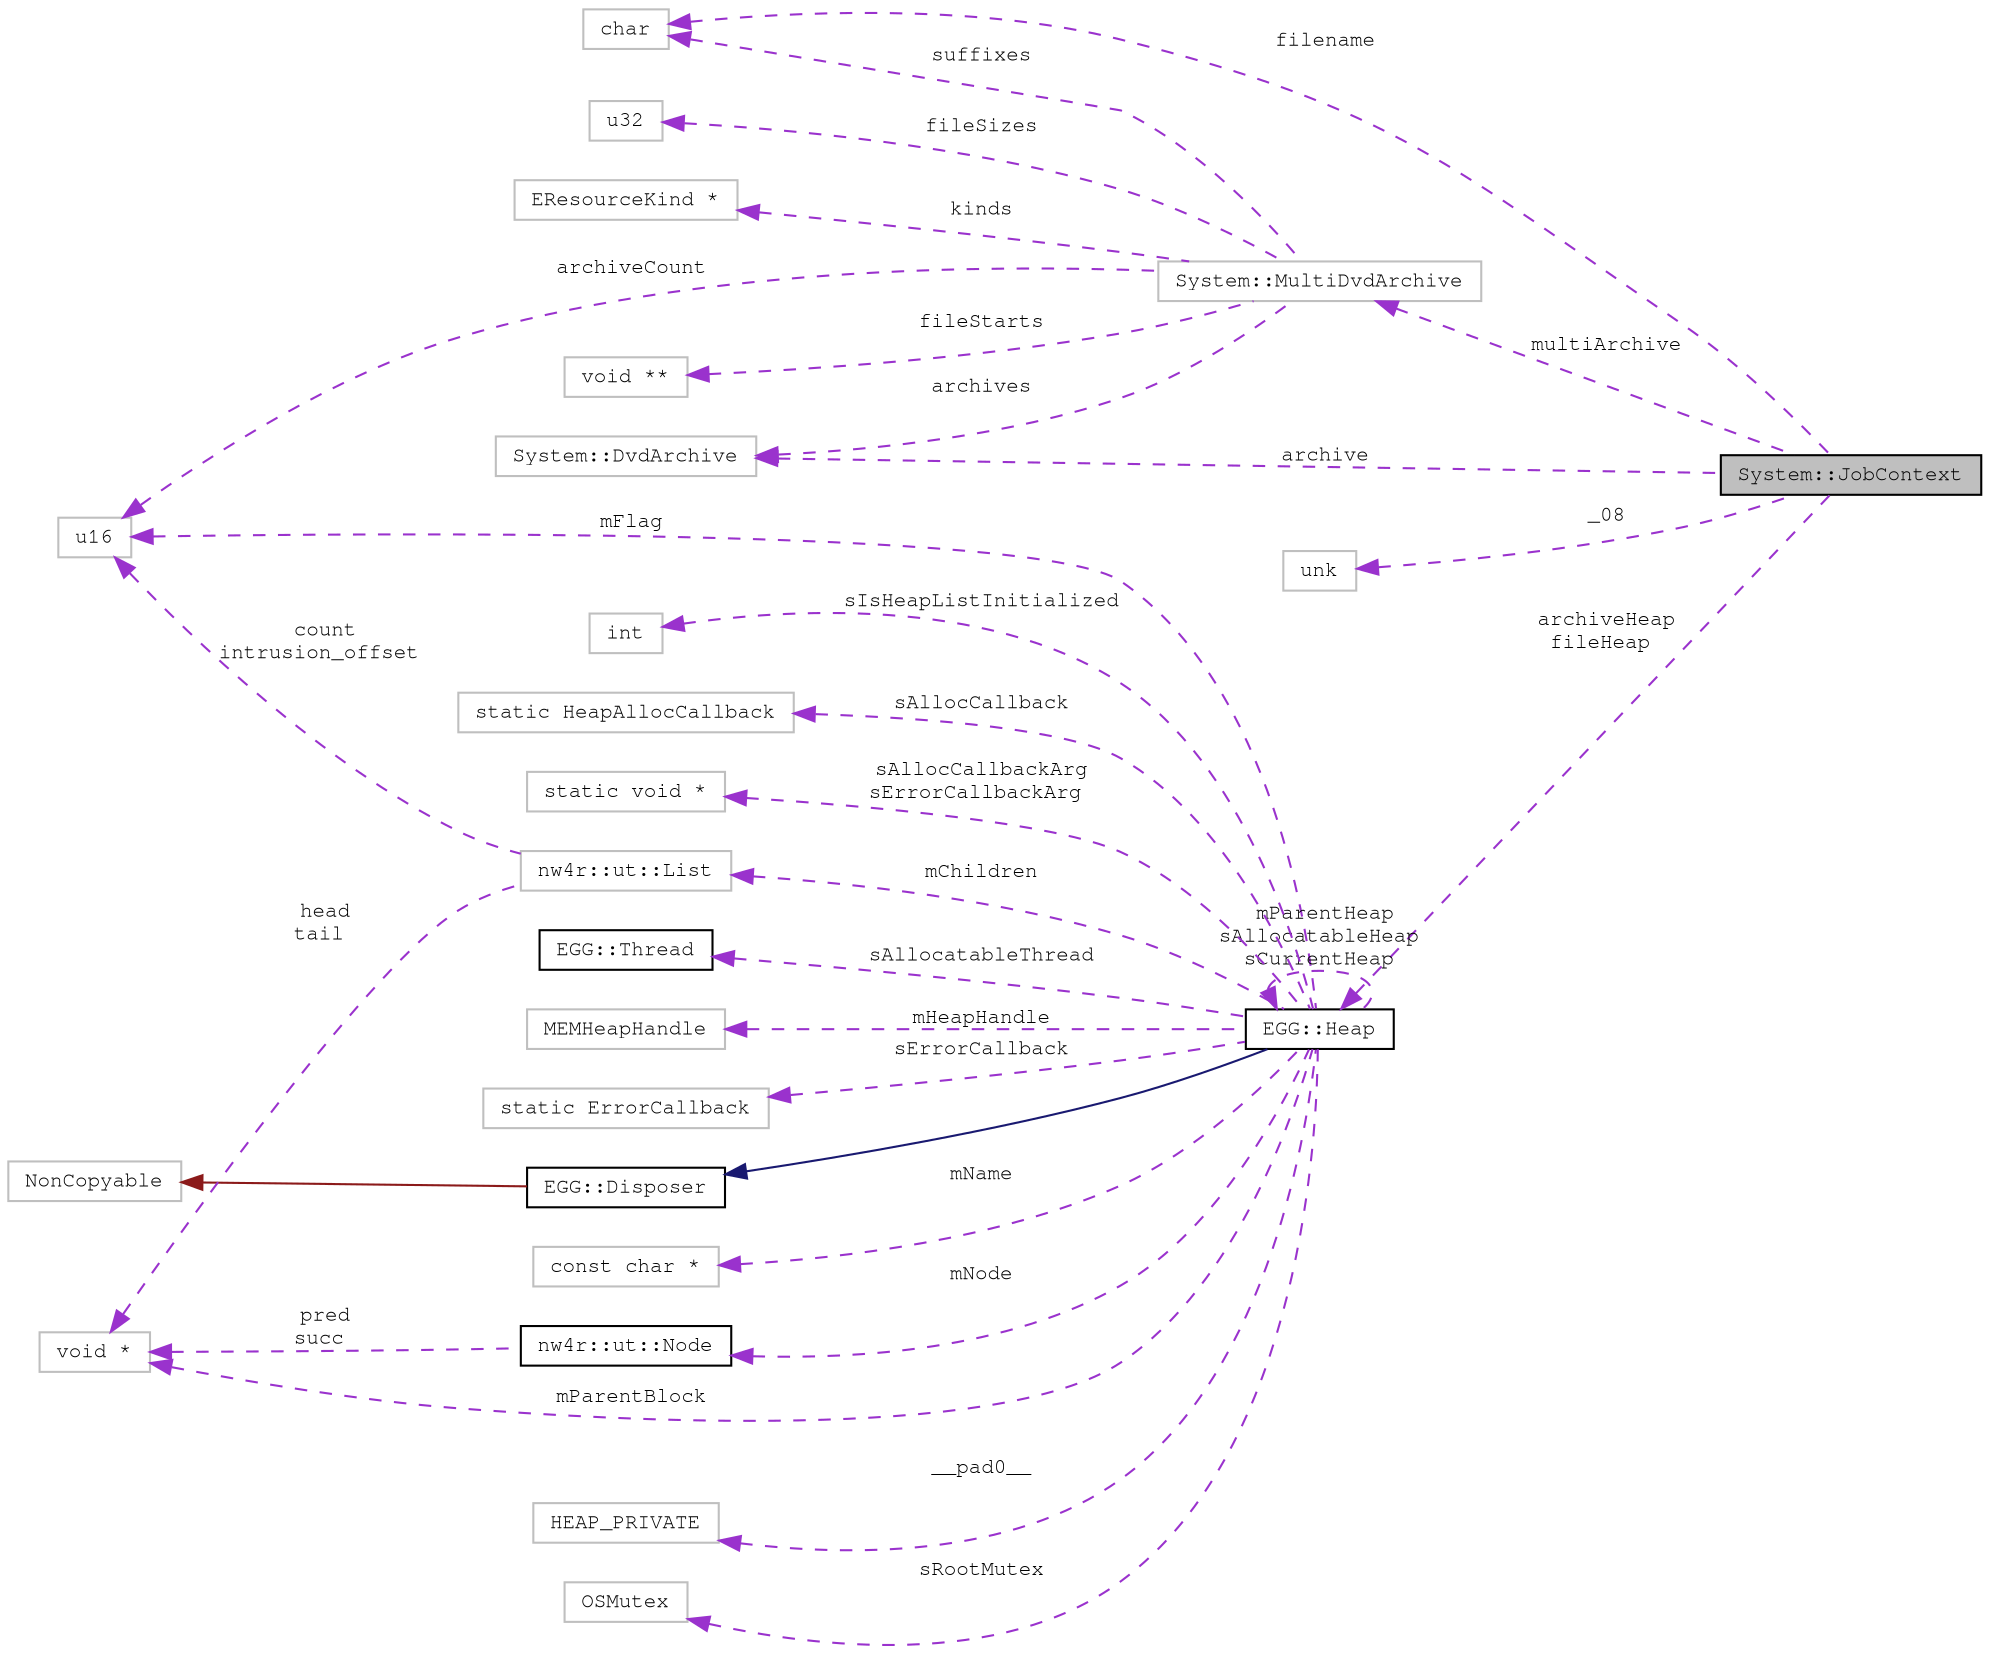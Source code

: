 digraph "System::JobContext"
{
 // LATEX_PDF_SIZE
  edge [fontname="FreeMono",fontsize="10",labelfontname="FreeMono",labelfontsize="10"];
  node [fontname="FreeMono",fontsize="10",shape=record];
  rankdir="LR";
  Node1 [label="System::JobContext",height=0.2,width=0.4,color="black", fillcolor="grey75", style="filled", fontcolor="black",tooltip=" "];
  Node2 -> Node1 [dir="back",color="darkorchid3",fontsize="10",style="dashed",label=" multiArchive" ,fontname="FreeMono"];
  Node2 [label="System::MultiDvdArchive",height=0.2,width=0.4,color="grey75", fillcolor="white", style="filled",URL="$class_system_1_1_multi_dvd_archive.html",tooltip=" "];
  Node3 -> Node2 [dir="back",color="darkorchid3",fontsize="10",style="dashed",label=" archives" ,fontname="FreeMono"];
  Node3 [label="System::DvdArchive",height=0.2,width=0.4,color="grey75", fillcolor="white", style="filled",URL="$class_system_1_1_dvd_archive.html",tooltip=" "];
  Node4 -> Node2 [dir="back",color="darkorchid3",fontsize="10",style="dashed",label=" archiveCount" ,fontname="FreeMono"];
  Node4 [label="u16",height=0.2,width=0.4,color="grey75", fillcolor="white", style="filled",tooltip=" "];
  Node5 -> Node2 [dir="back",color="darkorchid3",fontsize="10",style="dashed",label=" fileSizes" ,fontname="FreeMono"];
  Node5 [label="u32",height=0.2,width=0.4,color="grey75", fillcolor="white", style="filled",tooltip=" "];
  Node6 -> Node2 [dir="back",color="darkorchid3",fontsize="10",style="dashed",label=" suffixes" ,fontname="FreeMono"];
  Node6 [label="char",height=0.2,width=0.4,color="grey75", fillcolor="white", style="filled",tooltip=" "];
  Node7 -> Node2 [dir="back",color="darkorchid3",fontsize="10",style="dashed",label=" fileStarts" ,fontname="FreeMono"];
  Node7 [label="void **",height=0.2,width=0.4,color="grey75", fillcolor="white", style="filled",tooltip=" "];
  Node8 -> Node2 [dir="back",color="darkorchid3",fontsize="10",style="dashed",label=" kinds" ,fontname="FreeMono"];
  Node8 [label="EResourceKind *",height=0.2,width=0.4,color="grey75", fillcolor="white", style="filled",tooltip=" "];
  Node3 -> Node1 [dir="back",color="darkorchid3",fontsize="10",style="dashed",label=" archive" ,fontname="FreeMono"];
  Node9 -> Node1 [dir="back",color="darkorchid3",fontsize="10",style="dashed",label=" _08" ,fontname="FreeMono"];
  Node9 [label="unk",height=0.2,width=0.4,color="grey75", fillcolor="white", style="filled",tooltip=" "];
  Node6 -> Node1 [dir="back",color="darkorchid3",fontsize="10",style="dashed",label=" filename" ,fontname="FreeMono"];
  Node10 -> Node1 [dir="back",color="darkorchid3",fontsize="10",style="dashed",label=" archiveHeap\nfileHeap" ,fontname="FreeMono"];
  Node10 [label="EGG::Heap",height=0.2,width=0.4,color="black", fillcolor="white", style="filled",URL="$class_e_g_g_1_1_heap.html",tooltip="Base Heap class."];
  Node11 -> Node10 [dir="back",color="midnightblue",fontsize="10",style="solid",fontname="FreeMono"];
  Node11 [label="EGG::Disposer",height=0.2,width=0.4,color="black", fillcolor="white", style="filled",URL="$class_e_g_g_1_1_disposer.html",tooltip="Base class for garbage-collected objects."];
  Node12 -> Node11 [dir="back",color="firebrick4",fontsize="10",style="solid",fontname="FreeMono"];
  Node12 [label="NonCopyable",height=0.2,width=0.4,color="grey75", fillcolor="white", style="filled",URL="$class_non_copyable.html",tooltip=" "];
  Node13 -> Node10 [dir="back",color="darkorchid3",fontsize="10",style="dashed",label=" __pad0__" ,fontname="FreeMono"];
  Node13 [label="HEAP_PRIVATE",height=0.2,width=0.4,color="grey75", fillcolor="white", style="filled",tooltip=" "];
  Node14 -> Node10 [dir="back",color="darkorchid3",fontsize="10",style="dashed",label=" sRootMutex" ,fontname="FreeMono"];
  Node14 [label="OSMutex",height=0.2,width=0.4,color="grey75", fillcolor="white", style="filled",tooltip=" "];
  Node10 -> Node10 [dir="back",color="darkorchid3",fontsize="10",style="dashed",label=" mParentHeap\nsAllocatableHeap\nsCurrentHeap" ,fontname="FreeMono"];
  Node15 -> Node10 [dir="back",color="darkorchid3",fontsize="10",style="dashed",label=" sIsHeapListInitialized" ,fontname="FreeMono"];
  Node15 [label="int",height=0.2,width=0.4,color="grey75", fillcolor="white", style="filled",tooltip=" "];
  Node16 -> Node10 [dir="back",color="darkorchid3",fontsize="10",style="dashed",label=" sErrorCallback" ,fontname="FreeMono"];
  Node16 [label="static ErrorCallback",height=0.2,width=0.4,color="grey75", fillcolor="white", style="filled",tooltip=" "];
  Node17 -> Node10 [dir="back",color="darkorchid3",fontsize="10",style="dashed",label=" sAllocCallback" ,fontname="FreeMono"];
  Node17 [label="static HeapAllocCallback",height=0.2,width=0.4,color="grey75", fillcolor="white", style="filled",tooltip=" "];
  Node18 -> Node10 [dir="back",color="darkorchid3",fontsize="10",style="dashed",label=" sAllocCallbackArg\nsErrorCallbackArg" ,fontname="FreeMono"];
  Node18 [label="static void *",height=0.2,width=0.4,color="grey75", fillcolor="white", style="filled",tooltip=" "];
  Node19 -> Node10 [dir="back",color="darkorchid3",fontsize="10",style="dashed",label=" sAllocatableThread" ,fontname="FreeMono"];
  Node19 [label="EGG::Thread",height=0.2,width=0.4,color="black", fillcolor="white", style="filled",URL="$class_e_g_g_1_1_thread.html",tooltip="Wrapper for OSThread."];
  Node20 -> Node10 [dir="back",color="darkorchid3",fontsize="10",style="dashed",label=" mHeapHandle" ,fontname="FreeMono"];
  Node20 [label="MEMHeapHandle",height=0.2,width=0.4,color="grey75", fillcolor="white", style="filled",tooltip=" "];
  Node21 -> Node10 [dir="back",color="darkorchid3",fontsize="10",style="dashed",label=" mParentBlock" ,fontname="FreeMono"];
  Node21 [label="void *",height=0.2,width=0.4,color="grey75", fillcolor="white", style="filled",tooltip=" "];
  Node4 -> Node10 [dir="back",color="darkorchid3",fontsize="10",style="dashed",label=" mFlag" ,fontname="FreeMono"];
  Node22 -> Node10 [dir="back",color="darkorchid3",fontsize="10",style="dashed",label=" mNode" ,fontname="FreeMono"];
  Node22 [label="nw4r::ut::Node",height=0.2,width=0.4,color="black", fillcolor="white", style="filled",URL="$structnw4r_1_1ut_1_1_node.html",tooltip="Bidirectional list node."];
  Node21 -> Node22 [dir="back",color="darkorchid3",fontsize="10",style="dashed",label=" pred\nsucc" ,fontname="FreeMono"];
  Node23 -> Node10 [dir="back",color="darkorchid3",fontsize="10",style="dashed",label=" mChildren" ,fontname="FreeMono"];
  Node23 [label="nw4r::ut::List",height=0.2,width=0.4,color="grey75", fillcolor="white", style="filled",URL="$structnw4r_1_1ut_1_1_list.html",tooltip=" "];
  Node21 -> Node23 [dir="back",color="darkorchid3",fontsize="10",style="dashed",label=" head\ntail" ,fontname="FreeMono"];
  Node4 -> Node23 [dir="back",color="darkorchid3",fontsize="10",style="dashed",label=" count\nintrusion_offset" ,fontname="FreeMono"];
  Node24 -> Node10 [dir="back",color="darkorchid3",fontsize="10",style="dashed",label=" mName" ,fontname="FreeMono"];
  Node24 [label="const char *",height=0.2,width=0.4,color="grey75", fillcolor="white", style="filled",tooltip=" "];
}
